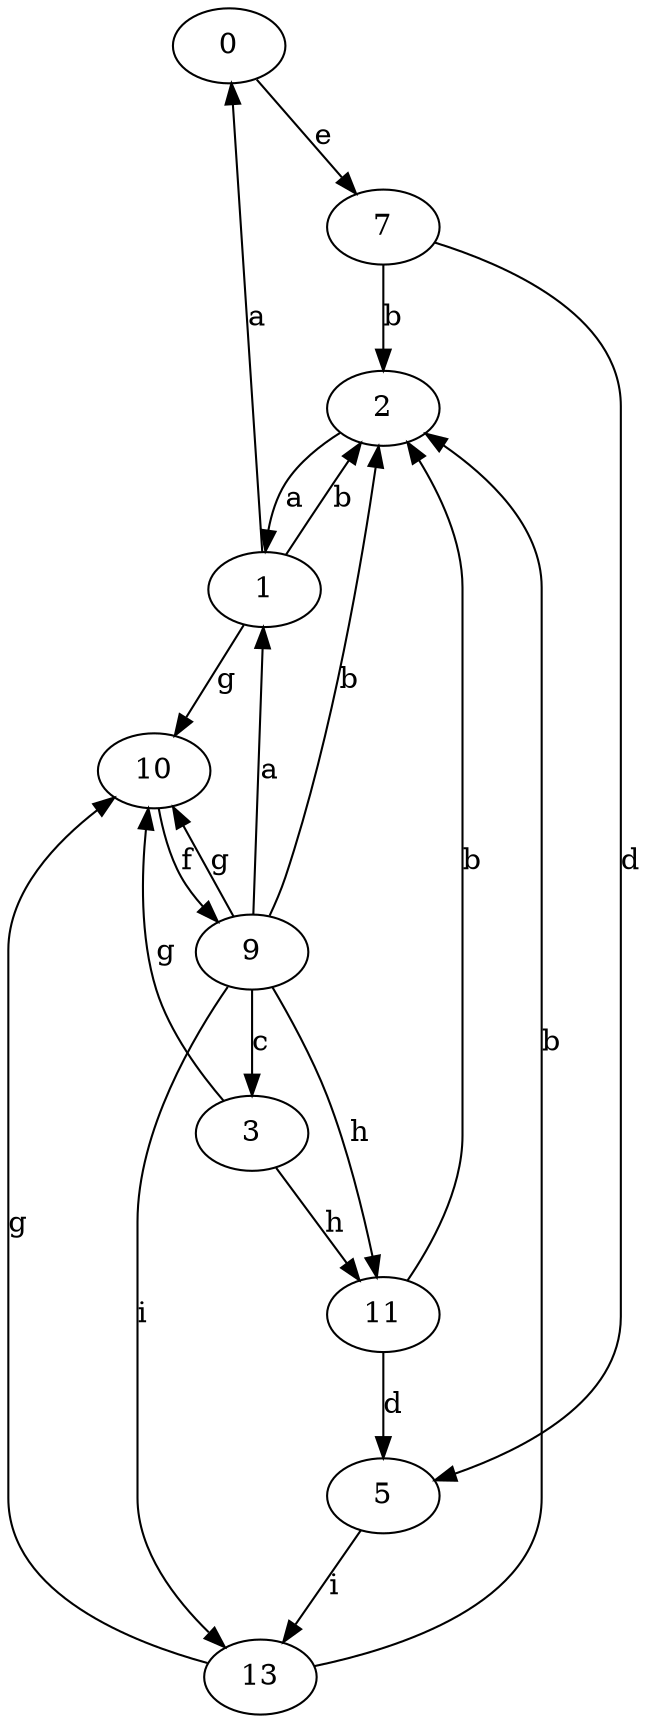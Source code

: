strict digraph  {
0;
1;
2;
3;
5;
7;
9;
10;
11;
13;
0 -> 7  [label=e];
1 -> 0  [label=a];
1 -> 2  [label=b];
1 -> 10  [label=g];
2 -> 1  [label=a];
3 -> 10  [label=g];
3 -> 11  [label=h];
5 -> 13  [label=i];
7 -> 2  [label=b];
7 -> 5  [label=d];
9 -> 1  [label=a];
9 -> 2  [label=b];
9 -> 3  [label=c];
9 -> 10  [label=g];
9 -> 11  [label=h];
9 -> 13  [label=i];
10 -> 9  [label=f];
11 -> 2  [label=b];
11 -> 5  [label=d];
13 -> 2  [label=b];
13 -> 10  [label=g];
}

